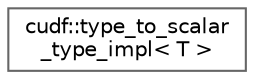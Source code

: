 digraph "类继承关系图"
{
 // LATEX_PDF_SIZE
  bgcolor="transparent";
  edge [fontname=Helvetica,fontsize=10,labelfontname=Helvetica,labelfontsize=10];
  node [fontname=Helvetica,fontsize=10,shape=box,height=0.2,width=0.4];
  rankdir="LR";
  Node0 [id="Node000000",label="cudf::type_to_scalar\l_type_impl\< T \>",height=0.2,width=0.4,color="grey40", fillcolor="white", style="filled",URL="$structcudf_1_1type__to__scalar__type__impl.html",tooltip=" "];
}
